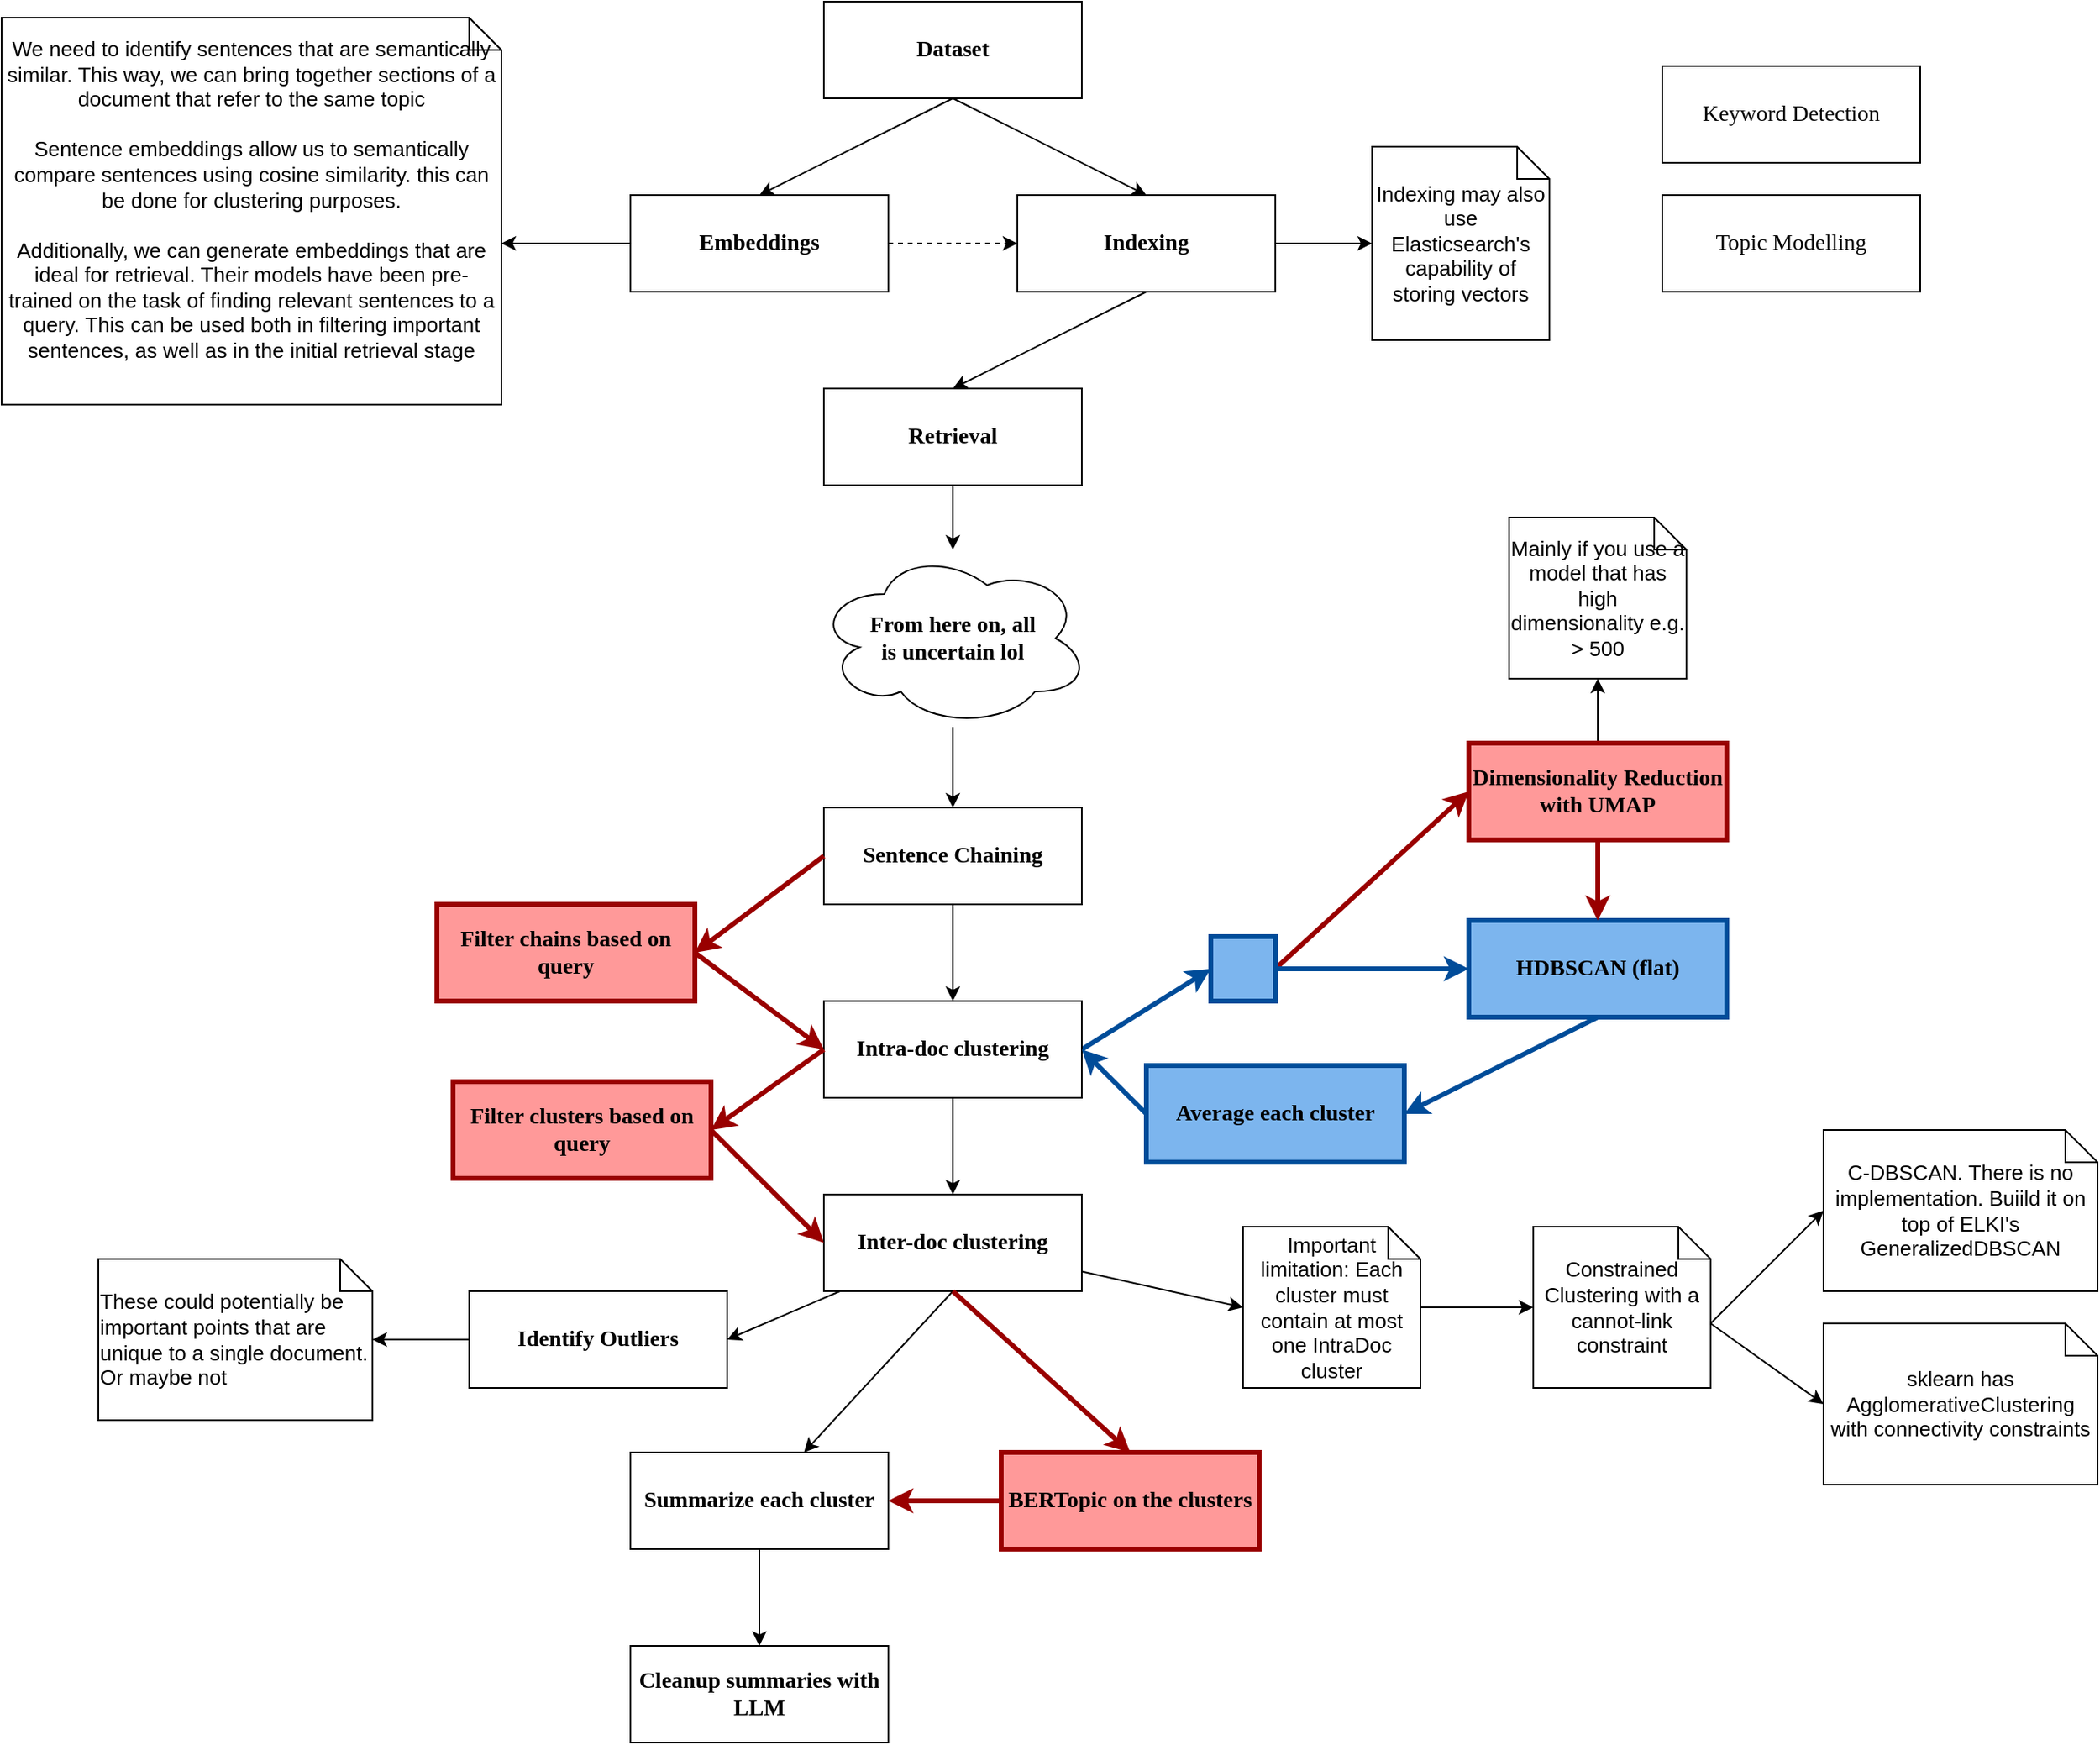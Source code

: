 <mxfile>
    <diagram id="VElYBv6bnyuRc8dA21I_" name="Page-1">
        <mxGraphModel dx="2253" dy="1480" grid="1" gridSize="10" guides="1" tooltips="1" connect="1" arrows="1" fold="1" page="1" pageScale="1" pageWidth="850" pageHeight="1100" background="none" math="0" shadow="0" adaptiveColors="none">
            <root>
                <mxCell id="0"/>
                <mxCell id="1" parent="0"/>
                <mxCell id="44" style="edgeStyle=none;html=1;exitX=1;exitY=0.5;exitDx=0;exitDy=0;dashed=1;entryX=0;entryY=0.5;entryDx=0;entryDy=0;fontStyle=1" parent="1" source="59" target="62" edge="1">
                    <mxGeometry relative="1" as="geometry">
                        <mxPoint x="430" y="775" as="sourcePoint"/>
                        <mxPoint x="600" y="1050" as="targetPoint"/>
                    </mxGeometry>
                </mxCell>
                <mxCell id="60" style="edgeStyle=none;html=1;entryX=0.5;entryY=0;entryDx=0;entryDy=0;exitX=0.5;exitY=1;exitDx=0;exitDy=0;fontStyle=1" parent="1" source="58" target="59" edge="1">
                    <mxGeometry relative="1" as="geometry"/>
                </mxCell>
                <mxCell id="63" style="edgeStyle=none;html=1;exitX=0.5;exitY=1;exitDx=0;exitDy=0;entryX=0.5;entryY=0;entryDx=0;entryDy=0;fontStyle=1" parent="1" source="58" target="62" edge="1">
                    <mxGeometry relative="1" as="geometry"/>
                </mxCell>
                <mxCell id="58" value="&lt;font style=&quot;font-size: 14px;&quot; face=&quot;Verdana&quot;&gt;Dataset&lt;/font&gt;" style="rounded=0;whiteSpace=wrap;html=1;fontStyle=1" parent="1" vertex="1">
                    <mxGeometry x="520" y="860" width="160" height="60" as="geometry"/>
                </mxCell>
                <mxCell id="59" value="&lt;span style=&quot;font-family: Verdana; font-size: 14px;&quot;&gt;&lt;font&gt;Embeddings&lt;/font&gt;&lt;/span&gt;" style="rounded=0;whiteSpace=wrap;html=1;fontStyle=1" parent="1" vertex="1">
                    <mxGeometry x="400" y="980" width="160" height="60" as="geometry"/>
                </mxCell>
                <mxCell id="67" value="" style="edgeStyle=none;html=1;" parent="1" source="62" target="66" edge="1">
                    <mxGeometry relative="1" as="geometry"/>
                </mxCell>
                <mxCell id="71" value="" style="edgeStyle=none;html=1;exitX=0.5;exitY=1;exitDx=0;exitDy=0;entryX=0.5;entryY=0;entryDx=0;entryDy=0;fontStyle=1" parent="1" source="62" target="70" edge="1">
                    <mxGeometry relative="1" as="geometry"/>
                </mxCell>
                <mxCell id="62" value="&lt;font style=&quot;font-size: 14px;&quot; face=&quot;Verdana&quot;&gt;Indexing&lt;/font&gt;" style="rounded=0;whiteSpace=wrap;html=1;fontStyle=1" parent="1" vertex="1">
                    <mxGeometry x="640" y="980" width="160" height="60" as="geometry"/>
                </mxCell>
                <mxCell id="64" value="&lt;font style=&quot;font-size: 13px;&quot;&gt;We need to identify sentences that are semantically similar. This way, we can bring together sections of a document that refer to the same topic&lt;/font&gt;&lt;div&gt;&lt;font style=&quot;font-size: 13px;&quot;&gt;&lt;br&gt;&lt;/font&gt;&lt;/div&gt;&lt;div&gt;&lt;font style=&quot;font-size: 13px;&quot;&gt;Sentence embeddings allow us to semantically compare sentences using cosine similarity. this can be done for clustering purposes.&lt;/font&gt;&lt;/div&gt;&lt;div&gt;&lt;font style=&quot;font-size: 13px;&quot;&gt;&lt;br&gt;&lt;/font&gt;&lt;/div&gt;&lt;div&gt;&lt;font style=&quot;font-size: 13px;&quot;&gt;Additionally, we can generate embeddings that are ideal for retrieval. Their models have been pre-trained on the task of finding relevant sentences to a query. This can be used both in filtering important sentences, as well as in the initial retrieval stage&lt;/font&gt;&lt;/div&gt;&lt;div&gt;&lt;br style=&quot;color: rgb(192, 192, 192);&quot;&gt;&lt;/div&gt;" style="shape=note;size=20;whiteSpace=wrap;html=1;align=center;" parent="1" vertex="1">
                    <mxGeometry x="10" y="870" width="310" height="240" as="geometry"/>
                </mxCell>
                <mxCell id="65" style="edgeStyle=none;html=1;exitX=0;exitY=0.5;exitDx=0;exitDy=0;entryX=0;entryY=0;entryDx=310;entryDy=140;entryPerimeter=0;" parent="1" source="59" target="64" edge="1">
                    <mxGeometry relative="1" as="geometry"/>
                </mxCell>
                <mxCell id="66" value="&lt;span style=&quot;font-size: 13px; text-align: left;&quot;&gt;&lt;font&gt;Indexing may also use Elasticsearch&#39;s capability of storing vectors&lt;/font&gt;&lt;/span&gt;" style="shape=note;size=20;whiteSpace=wrap;html=1;align=center;" parent="1" vertex="1">
                    <mxGeometry x="860" y="950" width="110" height="120" as="geometry"/>
                </mxCell>
                <mxCell id="68" value="&lt;font face=&quot;Verdana&quot; style=&quot;font-size: 14px;&quot;&gt;Keyword Detection&lt;/font&gt;" style="rounded=0;whiteSpace=wrap;html=1;" parent="1" vertex="1">
                    <mxGeometry x="1040" y="900" width="160" height="60" as="geometry"/>
                </mxCell>
                <mxCell id="69" value="&lt;font face=&quot;Verdana&quot; style=&quot;font-size: 14px;&quot;&gt;Topic Modelling&lt;/font&gt;" style="rounded=0;whiteSpace=wrap;html=1;" parent="1" vertex="1">
                    <mxGeometry x="1040" y="980" width="160" height="60" as="geometry"/>
                </mxCell>
                <mxCell id="78" value="" style="edgeStyle=none;html=1;fontStyle=1" parent="1" source="70" target="75" edge="1">
                    <mxGeometry relative="1" as="geometry"/>
                </mxCell>
                <mxCell id="70" value="&lt;font face=&quot;Verdana&quot;&gt;&lt;span style=&quot;font-size: 14px;&quot;&gt;Retrieval&lt;/span&gt;&lt;/font&gt;" style="rounded=0;whiteSpace=wrap;html=1;fontStyle=1" parent="1" vertex="1">
                    <mxGeometry x="520" y="1100" width="160" height="60" as="geometry"/>
                </mxCell>
                <mxCell id="77" value="" style="edgeStyle=none;html=1;fontStyle=1" parent="1" source="75" target="76" edge="1">
                    <mxGeometry relative="1" as="geometry"/>
                </mxCell>
                <mxCell id="75" value="&lt;font style=&quot;font-size: 14px;&quot; face=&quot;Verdana&quot;&gt;From here on, all&lt;/font&gt;&lt;div&gt;&lt;font style=&quot;font-size: 14px;&quot; face=&quot;Verdana&quot;&gt;is uncertain&amp;nbsp;&lt;span style=&quot;background-color: transparent;&quot;&gt;lol&lt;/span&gt;&lt;/font&gt;&lt;/div&gt;" style="ellipse;shape=cloud;whiteSpace=wrap;html=1;fontStyle=1" parent="1" vertex="1">
                    <mxGeometry x="515" y="1200" width="170" height="110" as="geometry"/>
                </mxCell>
                <mxCell id="84" value="" style="edgeStyle=none;html=1;fontStyle=1" parent="1" source="76" target="79" edge="1">
                    <mxGeometry relative="1" as="geometry"/>
                </mxCell>
                <mxCell id="76" value="&lt;font face=&quot;Verdana&quot;&gt;&lt;span style=&quot;font-size: 14px;&quot;&gt;Sentence Chaining&lt;/span&gt;&lt;/font&gt;" style="rounded=0;whiteSpace=wrap;html=1;fontStyle=1" parent="1" vertex="1">
                    <mxGeometry x="520" y="1360" width="160" height="60" as="geometry"/>
                </mxCell>
                <mxCell id="91" style="edgeStyle=none;html=1;exitX=1;exitY=0.5;exitDx=0;exitDy=0;entryX=0;entryY=0.5;entryDx=0;entryDy=0;rounded=0;strokeColor=light-dark(#004C99,#004C99);strokeWidth=3;align=center;verticalAlign=middle;fontFamily=Helvetica;fontSize=12;fontColor=default;fillColor=default;" parent="1" source="79" target="89" edge="1">
                    <mxGeometry relative="1" as="geometry"/>
                </mxCell>
                <mxCell id="115" value="" style="edgeStyle=none;html=1;" edge="1" parent="1" source="79" target="80">
                    <mxGeometry relative="1" as="geometry"/>
                </mxCell>
                <mxCell id="79" value="&lt;font face=&quot;Verdana&quot;&gt;&lt;span style=&quot;font-size: 14px;&quot;&gt;Intra-doc clustering&lt;/span&gt;&lt;/font&gt;" style="rounded=0;whiteSpace=wrap;html=1;fontStyle=1" parent="1" vertex="1">
                    <mxGeometry x="520" y="1480" width="160" height="60" as="geometry"/>
                </mxCell>
                <mxCell id="117" style="edgeStyle=none;html=1;entryX=1;entryY=0.5;entryDx=0;entryDy=0;" edge="1" parent="1" source="80" target="116">
                    <mxGeometry relative="1" as="geometry"/>
                </mxCell>
                <mxCell id="121" value="" style="edgeStyle=none;html=1;exitX=0.5;exitY=1;exitDx=0;exitDy=0;" edge="1" parent="1" source="80" target="120">
                    <mxGeometry relative="1" as="geometry"/>
                </mxCell>
                <mxCell id="80" value="&lt;font face=&quot;Verdana&quot;&gt;&lt;span style=&quot;font-size: 14px;&quot;&gt;Inter-doc clustering&lt;/span&gt;&lt;/font&gt;" style="rounded=0;whiteSpace=wrap;html=1;fontStyle=1" parent="1" vertex="1">
                    <mxGeometry x="520" y="1600" width="160" height="60" as="geometry"/>
                </mxCell>
                <mxCell id="99" style="edgeStyle=none;html=1;exitX=1;exitY=0.5;exitDx=0;exitDy=0;entryX=0;entryY=0.5;entryDx=0;entryDy=0;rounded=0;strokeColor=light-dark(#990000,#990000);strokeWidth=3;align=center;verticalAlign=middle;fontFamily=Helvetica;fontSize=12;fontColor=default;fillColor=default;fontStyle=1" parent="1" source="89" target="97" edge="1">
                    <mxGeometry relative="1" as="geometry"/>
                </mxCell>
                <mxCell id="89" value="" style="rounded=0;whiteSpace=wrap;html=1;strokeWidth=3;strokeColor=light-dark(#004C99,#004C99);gradientColor=none;fillColor=light-dark(#7CB5EE,#5CA1E6);fontColor=light-dark(#000000,#000000);fontStyle=1" parent="1" vertex="1">
                    <mxGeometry x="760" y="1440" width="40" height="40" as="geometry"/>
                </mxCell>
                <mxCell id="93" value="&lt;font face=&quot;Verdana&quot;&gt;&lt;span style=&quot;font-size: 14px;&quot;&gt;Average each cluster&lt;/span&gt;&lt;/font&gt;" style="rounded=0;whiteSpace=wrap;html=1;strokeWidth=3;strokeColor=light-dark(#004C99,#004C99);align=center;verticalAlign=middle;fontFamily=Helvetica;fontSize=12;fontColor=light-dark(#000000,#000000);fillColor=light-dark(#7CB5EE,#5CA1E6);fontStyle=1;gradientColor=none;" parent="1" vertex="1">
                    <mxGeometry x="720" y="1520" width="160" height="60" as="geometry"/>
                </mxCell>
                <mxCell id="95" style="edgeStyle=none;html=1;exitX=0;exitY=0.5;exitDx=0;exitDy=0;entryX=1;entryY=0.5;entryDx=0;entryDy=0;rounded=0;strokeColor=light-dark(#004C99,#004C99);strokeWidth=3;align=center;verticalAlign=middle;fontFamily=Helvetica;fontSize=12;fontColor=default;fillColor=default;" parent="1" source="93" target="79" edge="1">
                    <mxGeometry relative="1" as="geometry">
                        <mxPoint x="690" y="1520" as="sourcePoint"/>
                        <mxPoint x="790" y="1460" as="targetPoint"/>
                    </mxGeometry>
                </mxCell>
                <mxCell id="105" value="" style="edgeStyle=none;html=1;rounded=0;strokeColor=light-dark(#004C99,#004C99);strokeWidth=3;align=center;verticalAlign=middle;fontFamily=Helvetica;fontSize=12;fontColor=light-dark(#000000,#000000);fontStyle=1;fillColor=light-dark(#7CB5EE,#5CA1E6);gradientColor=none;entryX=1;entryY=0.5;entryDx=0;entryDy=0;exitX=0.5;exitY=1;exitDx=0;exitDy=0;" edge="1" parent="1" source="96" target="93">
                    <mxGeometry relative="1" as="geometry"/>
                </mxCell>
                <mxCell id="96" value="&lt;font face=&quot;Verdana&quot;&gt;&lt;span style=&quot;font-size: 14px;&quot;&gt;HDBSCAN (flat)&lt;/span&gt;&lt;/font&gt;" style="rounded=0;whiteSpace=wrap;html=1;strokeWidth=3;strokeColor=light-dark(#004C99,#004C99);align=center;verticalAlign=middle;fontFamily=Helvetica;fontSize=12;fontColor=light-dark(#000000,#000000);fillColor=light-dark(#7CB5EE,#5CA1E6);fontStyle=1;gradientColor=none;" parent="1" vertex="1">
                    <mxGeometry x="920" y="1430" width="160" height="60" as="geometry"/>
                </mxCell>
                <mxCell id="103" value="" style="edgeStyle=none;html=1;" edge="1" parent="1" source="97" target="100">
                    <mxGeometry relative="1" as="geometry"/>
                </mxCell>
                <mxCell id="97" value="&lt;font face=&quot;Verdana&quot;&gt;&lt;span style=&quot;font-size: 14px;&quot;&gt;Dimensionality Reduction with UMAP&lt;/span&gt;&lt;/font&gt;" style="rounded=0;whiteSpace=wrap;html=1;strokeWidth=3;strokeColor=light-dark(#990000,#990000);gradientColor=none;fillColor=#FF9999;fillStyle=solid;fontStyle=1" parent="1" vertex="1">
                    <mxGeometry x="920" y="1320" width="160" height="60" as="geometry"/>
                </mxCell>
                <mxCell id="100" value="&lt;div style=&quot;&quot;&gt;&lt;span style=&quot;font-size: 13px;&quot;&gt;Mainly if you use a model that has high dimensionality e.g. &amp;gt; 500&lt;/span&gt;&lt;/div&gt;" style="shape=note;size=20;whiteSpace=wrap;html=1;align=center;" vertex="1" parent="1">
                    <mxGeometry x="945" y="1180" width="110" height="100" as="geometry"/>
                </mxCell>
                <mxCell id="106" value="" style="edgeStyle=none;html=1;rounded=0;strokeColor=light-dark(#004C99,#004C99);strokeWidth=3;align=center;verticalAlign=middle;fontFamily=Helvetica;fontSize=12;fontColor=light-dark(#000000,#000000);fontStyle=1;fillColor=light-dark(#7CB5EE,#5CA1E6);gradientColor=none;exitX=1;exitY=0.5;exitDx=0;exitDy=0;entryX=0;entryY=0.5;entryDx=0;entryDy=0;" edge="1" parent="1" source="89" target="96">
                    <mxGeometry relative="1" as="geometry">
                        <mxPoint x="1100" y="1420" as="sourcePoint"/>
                        <mxPoint x="1100" y="1570" as="targetPoint"/>
                    </mxGeometry>
                </mxCell>
                <mxCell id="107" style="edgeStyle=none;html=1;exitX=0.5;exitY=1;exitDx=0;exitDy=0;entryX=0.5;entryY=0;entryDx=0;entryDy=0;rounded=0;strokeColor=light-dark(#990000,#990000);strokeWidth=3;align=center;verticalAlign=middle;fontFamily=Helvetica;fontSize=12;fontColor=default;fillColor=default;fontStyle=1" edge="1" parent="1" source="97" target="96">
                    <mxGeometry relative="1" as="geometry">
                        <mxPoint x="1110" y="1485" as="sourcePoint"/>
                        <mxPoint x="1200" y="1415" as="targetPoint"/>
                    </mxGeometry>
                </mxCell>
                <mxCell id="108" value="&lt;font face=&quot;Verdana&quot;&gt;&lt;span style=&quot;font-size: 14px;&quot;&gt;Filter chains based on query&lt;/span&gt;&lt;/font&gt;" style="rounded=0;whiteSpace=wrap;html=1;strokeWidth=3;strokeColor=light-dark(#990000,#990000);gradientColor=none;fillColor=#FF9999;fillStyle=solid;fontStyle=1" vertex="1" parent="1">
                    <mxGeometry x="280" y="1420" width="160" height="60" as="geometry"/>
                </mxCell>
                <mxCell id="110" style="edgeStyle=none;html=1;exitX=0;exitY=0.5;exitDx=0;exitDy=0;entryX=1;entryY=0.5;entryDx=0;entryDy=0;rounded=0;strokeColor=light-dark(#990000,#990000);strokeWidth=3;align=center;verticalAlign=middle;fontFamily=Helvetica;fontSize=12;fontColor=default;fillColor=default;fontStyle=1" edge="1" parent="1" source="76" target="108">
                    <mxGeometry relative="1" as="geometry">
                        <mxPoint x="310" y="1340" as="sourcePoint"/>
                        <mxPoint x="520" y="1260" as="targetPoint"/>
                    </mxGeometry>
                </mxCell>
                <mxCell id="111" style="edgeStyle=none;html=1;exitX=1;exitY=0.5;exitDx=0;exitDy=0;entryX=0;entryY=0.5;entryDx=0;entryDy=0;rounded=0;strokeColor=light-dark(#990000,#990000);strokeWidth=3;align=center;verticalAlign=middle;fontFamily=Helvetica;fontSize=12;fontColor=default;fillColor=default;fontStyle=1" edge="1" parent="1" source="108" target="79">
                    <mxGeometry relative="1" as="geometry">
                        <mxPoint x="530" y="1400" as="sourcePoint"/>
                        <mxPoint x="400" y="1440" as="targetPoint"/>
                    </mxGeometry>
                </mxCell>
                <mxCell id="112" value="&lt;font face=&quot;Verdana&quot;&gt;&lt;span style=&quot;font-size: 14px;&quot;&gt;Filter clusters based on query&lt;/span&gt;&lt;/font&gt;" style="rounded=0;whiteSpace=wrap;html=1;strokeWidth=3;strokeColor=light-dark(#990000,#990000);gradientColor=none;fillColor=#FF9999;fillStyle=solid;fontStyle=1" vertex="1" parent="1">
                    <mxGeometry x="290" y="1530" width="160" height="60" as="geometry"/>
                </mxCell>
                <mxCell id="113" style="edgeStyle=none;html=1;exitX=0;exitY=0.5;exitDx=0;exitDy=0;entryX=1;entryY=0.5;entryDx=0;entryDy=0;rounded=0;strokeColor=light-dark(#990000,#990000);strokeWidth=3;align=center;verticalAlign=middle;fontFamily=Helvetica;fontSize=12;fontColor=default;fillColor=default;fontStyle=1" edge="1" parent="1" source="79" target="112">
                    <mxGeometry relative="1" as="geometry">
                        <mxPoint x="530" y="1400" as="sourcePoint"/>
                        <mxPoint x="450" y="1460" as="targetPoint"/>
                    </mxGeometry>
                </mxCell>
                <mxCell id="114" style="edgeStyle=none;html=1;exitX=1;exitY=0.5;exitDx=0;exitDy=0;entryX=0;entryY=0.5;entryDx=0;entryDy=0;rounded=0;strokeColor=light-dark(#990000,#990000);strokeWidth=3;align=center;verticalAlign=middle;fontFamily=Helvetica;fontSize=12;fontColor=default;fillColor=default;fontStyle=1" edge="1" parent="1" source="112" target="80">
                    <mxGeometry relative="1" as="geometry">
                        <mxPoint x="530" y="1620" as="sourcePoint"/>
                        <mxPoint x="460" y="1670" as="targetPoint"/>
                    </mxGeometry>
                </mxCell>
                <mxCell id="119" value="" style="edgeStyle=none;html=1;" edge="1" parent="1" source="116" target="118">
                    <mxGeometry relative="1" as="geometry"/>
                </mxCell>
                <mxCell id="116" value="&lt;font face=&quot;Verdana&quot;&gt;&lt;span style=&quot;font-size: 14px;&quot;&gt;Identify Outliers&lt;/span&gt;&lt;/font&gt;" style="rounded=0;whiteSpace=wrap;html=1;fontStyle=1" vertex="1" parent="1">
                    <mxGeometry x="300" y="1660" width="160" height="60" as="geometry"/>
                </mxCell>
                <mxCell id="118" value="&lt;div style=&quot;text-align: left;&quot;&gt;&lt;span style=&quot;font-size: 13px;&quot;&gt;These could potentially be important points that are unique to a single document. Or maybe not&lt;/span&gt;&lt;/div&gt;" style="shape=note;size=20;whiteSpace=wrap;html=1;align=center;" vertex="1" parent="1">
                    <mxGeometry x="70" y="1640" width="170" height="100" as="geometry"/>
                </mxCell>
                <mxCell id="136" value="" style="edgeStyle=none;html=1;" edge="1" parent="1" source="120" target="135">
                    <mxGeometry relative="1" as="geometry"/>
                </mxCell>
                <mxCell id="120" value="&lt;font face=&quot;Verdana&quot;&gt;&lt;span style=&quot;font-size: 14px;&quot;&gt;Summarize each cluster&lt;/span&gt;&lt;/font&gt;" style="rounded=0;whiteSpace=wrap;html=1;fontStyle=1" vertex="1" parent="1">
                    <mxGeometry x="400" y="1760" width="160" height="60" as="geometry"/>
                </mxCell>
                <mxCell id="122" value="&lt;div style=&quot;&quot;&gt;&lt;span style=&quot;font-size: 13px;&quot;&gt;Important limitation: Each cluster must contain at most one IntraDoc cluster&lt;/span&gt;&lt;/div&gt;" style="shape=note;size=20;whiteSpace=wrap;html=1;align=center;" vertex="1" parent="1">
                    <mxGeometry x="780" y="1620" width="110" height="100" as="geometry"/>
                </mxCell>
                <mxCell id="123" style="edgeStyle=none;html=1;entryX=0;entryY=0.5;entryDx=0;entryDy=0;entryPerimeter=0;" edge="1" parent="1" source="80" target="122">
                    <mxGeometry relative="1" as="geometry"/>
                </mxCell>
                <mxCell id="124" value="&lt;div style=&quot;&quot;&gt;&lt;span style=&quot;font-size: 13px;&quot;&gt;Constrained Clustering with a cannot-link constraint&lt;/span&gt;&lt;/div&gt;" style="shape=note;size=20;whiteSpace=wrap;html=1;align=center;" vertex="1" parent="1">
                    <mxGeometry x="960" y="1620" width="110" height="100" as="geometry"/>
                </mxCell>
                <mxCell id="125" style="edgeStyle=none;html=1;entryX=0;entryY=0.5;entryDx=0;entryDy=0;entryPerimeter=0;" edge="1" parent="1" source="122" target="124">
                    <mxGeometry relative="1" as="geometry"/>
                </mxCell>
                <mxCell id="127" value="&lt;div style=&quot;&quot;&gt;&lt;span style=&quot;font-size: 13px;&quot;&gt;C-DBSCAN. There is no implementation. Buiild it on top of ELKI&#39;s GeneralizedDBSCAN&lt;/span&gt;&lt;/div&gt;" style="shape=note;size=20;whiteSpace=wrap;html=1;align=center;" vertex="1" parent="1">
                    <mxGeometry x="1140" y="1560" width="170" height="100" as="geometry"/>
                </mxCell>
                <mxCell id="128" style="edgeStyle=none;html=1;entryX=0;entryY=0.5;entryDx=0;entryDy=0;entryPerimeter=0;exitX=0;exitY=0;exitDx=110;exitDy=60;exitPerimeter=0;" edge="1" parent="1" source="124" target="127">
                    <mxGeometry relative="1" as="geometry"/>
                </mxCell>
                <mxCell id="129" value="&lt;div style=&quot;&quot;&gt;&lt;span style=&quot;font-size: 13px;&quot;&gt;sklearn has AgglomerativeClustering with connectivity constraints&lt;/span&gt;&lt;/div&gt;" style="shape=note;size=20;whiteSpace=wrap;html=1;align=center;" vertex="1" parent="1">
                    <mxGeometry x="1140" y="1680" width="170" height="100" as="geometry"/>
                </mxCell>
                <mxCell id="130" style="edgeStyle=none;html=1;exitX=0;exitY=0;exitDx=110;exitDy=60;exitPerimeter=0;entryX=0;entryY=0.5;entryDx=0;entryDy=0;entryPerimeter=0;" edge="1" parent="1" source="124" target="129">
                    <mxGeometry relative="1" as="geometry"/>
                </mxCell>
                <mxCell id="131" value="&lt;font face=&quot;Verdana&quot;&gt;&lt;span style=&quot;font-size: 14px;&quot;&gt;BERTopic on the clusters&lt;/span&gt;&lt;/font&gt;" style="rounded=0;whiteSpace=wrap;html=1;strokeWidth=3;strokeColor=light-dark(#990000,#990000);gradientColor=none;fillColor=#FF9999;fillStyle=solid;fontStyle=1" vertex="1" parent="1">
                    <mxGeometry x="630" y="1760" width="160" height="60" as="geometry"/>
                </mxCell>
                <mxCell id="132" style="edgeStyle=none;html=1;exitX=0.5;exitY=1;exitDx=0;exitDy=0;entryX=0.5;entryY=0;entryDx=0;entryDy=0;rounded=0;strokeColor=light-dark(#990000,#990000);strokeWidth=3;align=center;verticalAlign=middle;fontFamily=Helvetica;fontSize=12;fontColor=default;fillColor=default;fontStyle=1" edge="1" parent="1" source="80" target="131">
                    <mxGeometry relative="1" as="geometry">
                        <mxPoint x="565" y="1700" as="sourcePoint"/>
                        <mxPoint x="635" y="1770" as="targetPoint"/>
                    </mxGeometry>
                </mxCell>
                <mxCell id="134" style="edgeStyle=none;html=1;exitX=0;exitY=0.5;exitDx=0;exitDy=0;entryX=1;entryY=0.5;entryDx=0;entryDy=0;rounded=0;strokeColor=light-dark(#990000,#990000);strokeWidth=3;align=center;verticalAlign=middle;fontFamily=Helvetica;fontSize=12;fontColor=default;fillColor=default;fontStyle=1" edge="1" parent="1" source="131" target="120">
                    <mxGeometry relative="1" as="geometry">
                        <mxPoint x="610" y="1670" as="sourcePoint"/>
                        <mxPoint x="720" y="1770" as="targetPoint"/>
                    </mxGeometry>
                </mxCell>
                <mxCell id="135" value="&lt;font face=&quot;Verdana&quot;&gt;&lt;span style=&quot;font-size: 14px;&quot;&gt;Cleanup summaries with LLM&lt;/span&gt;&lt;/font&gt;" style="rounded=0;whiteSpace=wrap;html=1;fontStyle=1" vertex="1" parent="1">
                    <mxGeometry x="400" y="1880" width="160" height="60" as="geometry"/>
                </mxCell>
            </root>
        </mxGraphModel>
    </diagram>
</mxfile>